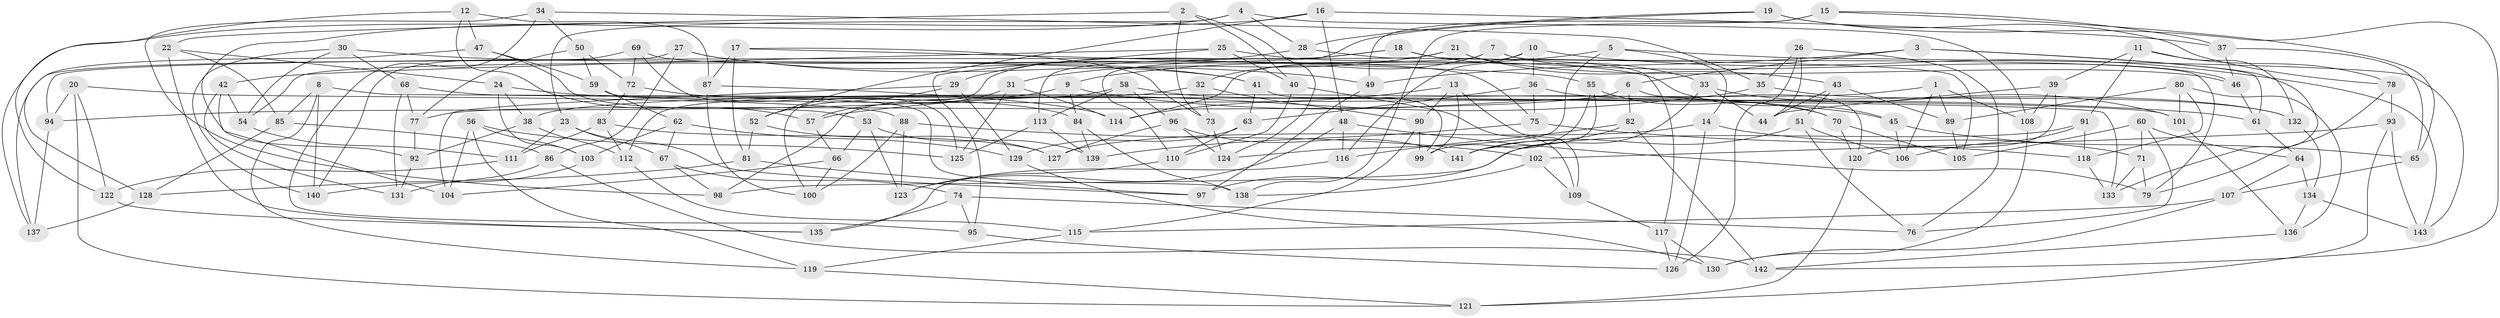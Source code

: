 // Generated by graph-tools (version 1.1) at 2025/16/03/09/25 04:16:30]
// undirected, 143 vertices, 286 edges
graph export_dot {
graph [start="1"]
  node [color=gray90,style=filled];
  1;
  2;
  3;
  4;
  5;
  6;
  7;
  8;
  9;
  10;
  11;
  12;
  13;
  14;
  15;
  16;
  17;
  18;
  19;
  20;
  21;
  22;
  23;
  24;
  25;
  26;
  27;
  28;
  29;
  30;
  31;
  32;
  33;
  34;
  35;
  36;
  37;
  38;
  39;
  40;
  41;
  42;
  43;
  44;
  45;
  46;
  47;
  48;
  49;
  50;
  51;
  52;
  53;
  54;
  55;
  56;
  57;
  58;
  59;
  60;
  61;
  62;
  63;
  64;
  65;
  66;
  67;
  68;
  69;
  70;
  71;
  72;
  73;
  74;
  75;
  76;
  77;
  78;
  79;
  80;
  81;
  82;
  83;
  84;
  85;
  86;
  87;
  88;
  89;
  90;
  91;
  92;
  93;
  94;
  95;
  96;
  97;
  98;
  99;
  100;
  101;
  102;
  103;
  104;
  105;
  106;
  107;
  108;
  109;
  110;
  111;
  112;
  113;
  114;
  115;
  116;
  117;
  118;
  119;
  120;
  121;
  122;
  123;
  124;
  125;
  126;
  127;
  128;
  129;
  130;
  131;
  132;
  133;
  134;
  135;
  136;
  137;
  138;
  139;
  140;
  141;
  142;
  143;
  1 -- 106;
  1 -- 108;
  1 -- 89;
  1 -- 38;
  2 -- 124;
  2 -- 40;
  2 -- 22;
  2 -- 73;
  3 -- 61;
  3 -- 49;
  3 -- 6;
  3 -- 133;
  4 -- 28;
  4 -- 23;
  4 -- 137;
  4 -- 108;
  5 -- 124;
  5 -- 9;
  5 -- 14;
  5 -- 143;
  6 -- 120;
  6 -- 77;
  6 -- 82;
  7 -- 32;
  7 -- 79;
  7 -- 46;
  7 -- 54;
  8 -- 140;
  8 -- 133;
  8 -- 85;
  8 -- 119;
  9 -- 94;
  9 -- 45;
  9 -- 84;
  10 -- 36;
  10 -- 143;
  10 -- 114;
  10 -- 116;
  11 -- 91;
  11 -- 39;
  11 -- 132;
  11 -- 78;
  12 -- 87;
  12 -- 57;
  12 -- 47;
  12 -- 122;
  13 -- 99;
  13 -- 109;
  13 -- 114;
  13 -- 90;
  14 -- 127;
  14 -- 71;
  14 -- 126;
  15 -- 49;
  15 -- 37;
  15 -- 138;
  15 -- 65;
  16 -- 52;
  16 -- 48;
  16 -- 37;
  16 -- 92;
  17 -- 81;
  17 -- 87;
  17 -- 55;
  17 -- 73;
  18 -- 113;
  18 -- 100;
  18 -- 105;
  18 -- 33;
  19 -- 110;
  19 -- 142;
  19 -- 78;
  19 -- 28;
  20 -- 122;
  20 -- 94;
  20 -- 88;
  20 -- 121;
  21 -- 46;
  21 -- 31;
  21 -- 94;
  21 -- 43;
  22 -- 85;
  22 -- 135;
  22 -- 24;
  23 -- 111;
  23 -- 97;
  23 -- 67;
  24 -- 61;
  24 -- 103;
  24 -- 38;
  25 -- 45;
  25 -- 42;
  25 -- 40;
  25 -- 95;
  26 -- 76;
  26 -- 44;
  26 -- 35;
  26 -- 126;
  27 -- 137;
  27 -- 41;
  27 -- 86;
  27 -- 49;
  28 -- 117;
  28 -- 29;
  29 -- 52;
  29 -- 104;
  29 -- 129;
  30 -- 54;
  30 -- 140;
  30 -- 41;
  30 -- 68;
  31 -- 125;
  31 -- 57;
  31 -- 114;
  32 -- 112;
  32 -- 73;
  32 -- 90;
  33 -- 101;
  33 -- 97;
  33 -- 44;
  34 -- 50;
  34 -- 35;
  34 -- 98;
  34 -- 95;
  35 -- 57;
  35 -- 132;
  36 -- 132;
  36 -- 75;
  36 -- 63;
  37 -- 46;
  37 -- 65;
  38 -- 112;
  38 -- 92;
  39 -- 120;
  39 -- 44;
  39 -- 108;
  40 -- 109;
  40 -- 110;
  41 -- 63;
  41 -- 99;
  42 -- 104;
  42 -- 54;
  42 -- 131;
  43 -- 89;
  43 -- 51;
  43 -- 44;
  45 -- 65;
  45 -- 106;
  46 -- 61;
  47 -- 53;
  47 -- 128;
  47 -- 59;
  48 -- 123;
  48 -- 116;
  48 -- 79;
  49 -- 97;
  50 -- 59;
  50 -- 77;
  50 -- 72;
  51 -- 141;
  51 -- 106;
  51 -- 76;
  52 -- 127;
  52 -- 81;
  53 -- 139;
  53 -- 123;
  53 -- 66;
  54 -- 111;
  55 -- 141;
  55 -- 70;
  55 -- 99;
  56 -- 125;
  56 -- 119;
  56 -- 103;
  56 -- 104;
  57 -- 66;
  58 -- 96;
  58 -- 113;
  58 -- 70;
  58 -- 98;
  59 -- 138;
  59 -- 62;
  60 -- 105;
  60 -- 71;
  60 -- 76;
  60 -- 64;
  61 -- 64;
  62 -- 67;
  62 -- 129;
  62 -- 103;
  63 -- 110;
  63 -- 129;
  64 -- 134;
  64 -- 107;
  65 -- 107;
  66 -- 100;
  66 -- 104;
  67 -- 74;
  67 -- 98;
  68 -- 77;
  68 -- 101;
  68 -- 131;
  69 -- 125;
  69 -- 72;
  69 -- 140;
  69 -- 75;
  70 -- 105;
  70 -- 120;
  71 -- 133;
  71 -- 79;
  72 -- 84;
  72 -- 83;
  73 -- 124;
  74 -- 76;
  74 -- 135;
  74 -- 95;
  75 -- 118;
  75 -- 139;
  77 -- 92;
  78 -- 79;
  78 -- 93;
  80 -- 89;
  80 -- 101;
  80 -- 136;
  80 -- 118;
  81 -- 128;
  81 -- 97;
  82 -- 141;
  82 -- 142;
  82 -- 116;
  83 -- 111;
  83 -- 112;
  83 -- 127;
  84 -- 139;
  84 -- 138;
  85 -- 128;
  85 -- 86;
  86 -- 142;
  86 -- 131;
  87 -- 114;
  87 -- 100;
  88 -- 100;
  88 -- 102;
  88 -- 123;
  89 -- 105;
  90 -- 115;
  90 -- 99;
  91 -- 98;
  91 -- 118;
  91 -- 106;
  92 -- 131;
  93 -- 143;
  93 -- 102;
  93 -- 121;
  94 -- 137;
  95 -- 126;
  96 -- 141;
  96 -- 127;
  96 -- 124;
  101 -- 136;
  102 -- 109;
  102 -- 138;
  103 -- 140;
  107 -- 115;
  107 -- 130;
  108 -- 130;
  109 -- 117;
  110 -- 123;
  111 -- 122;
  112 -- 115;
  113 -- 139;
  113 -- 125;
  115 -- 119;
  116 -- 135;
  117 -- 130;
  117 -- 126;
  118 -- 133;
  119 -- 121;
  120 -- 121;
  122 -- 135;
  128 -- 137;
  129 -- 130;
  132 -- 134;
  134 -- 136;
  134 -- 143;
  136 -- 142;
}
